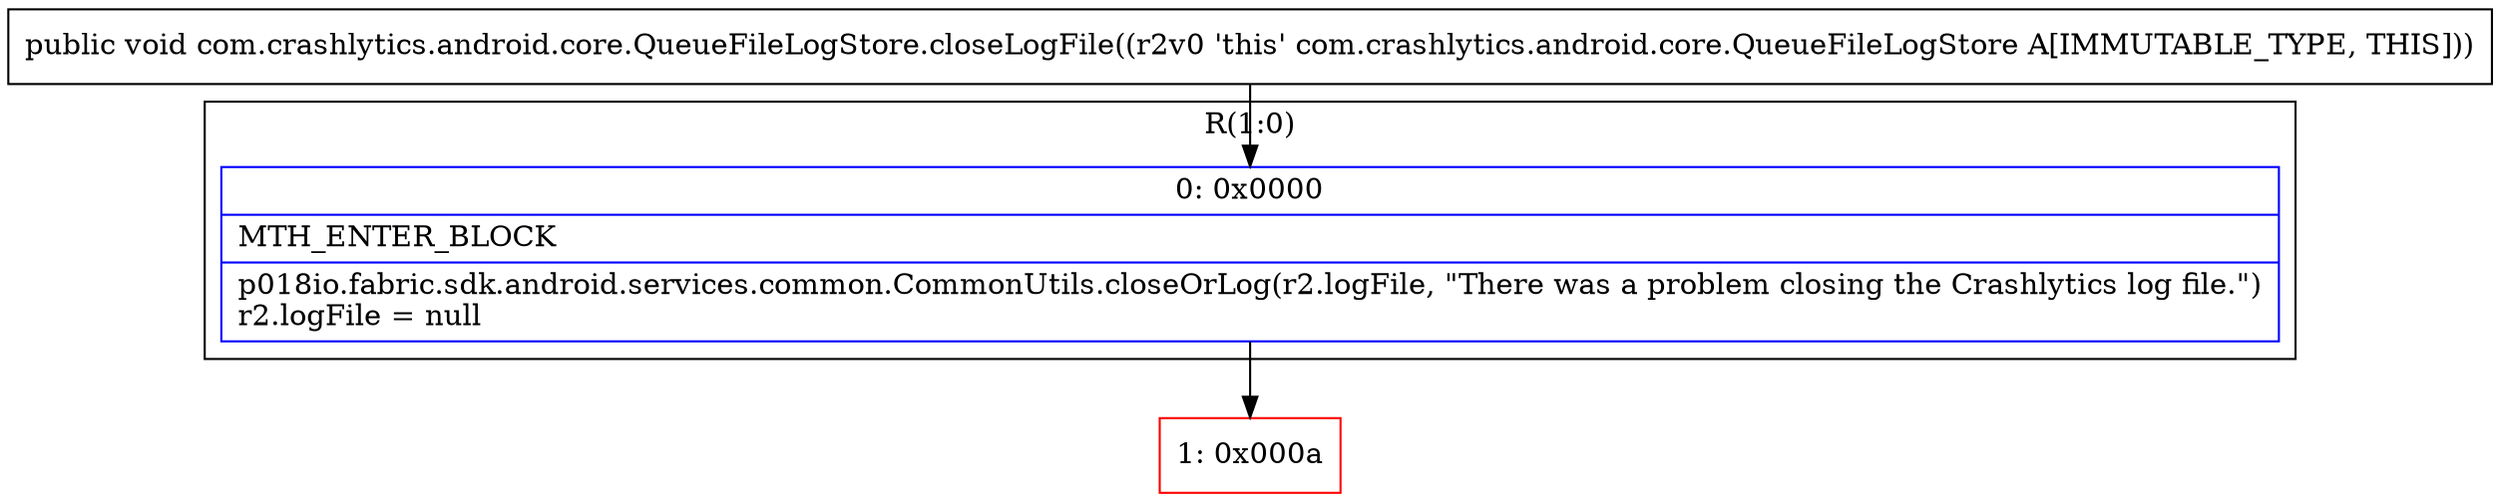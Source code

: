 digraph "CFG forcom.crashlytics.android.core.QueueFileLogStore.closeLogFile()V" {
subgraph cluster_Region_926619688 {
label = "R(1:0)";
node [shape=record,color=blue];
Node_0 [shape=record,label="{0\:\ 0x0000|MTH_ENTER_BLOCK\l|p018io.fabric.sdk.android.services.common.CommonUtils.closeOrLog(r2.logFile, \"There was a problem closing the Crashlytics log file.\")\lr2.logFile = null\l}"];
}
Node_1 [shape=record,color=red,label="{1\:\ 0x000a}"];
MethodNode[shape=record,label="{public void com.crashlytics.android.core.QueueFileLogStore.closeLogFile((r2v0 'this' com.crashlytics.android.core.QueueFileLogStore A[IMMUTABLE_TYPE, THIS])) }"];
MethodNode -> Node_0;
Node_0 -> Node_1;
}

